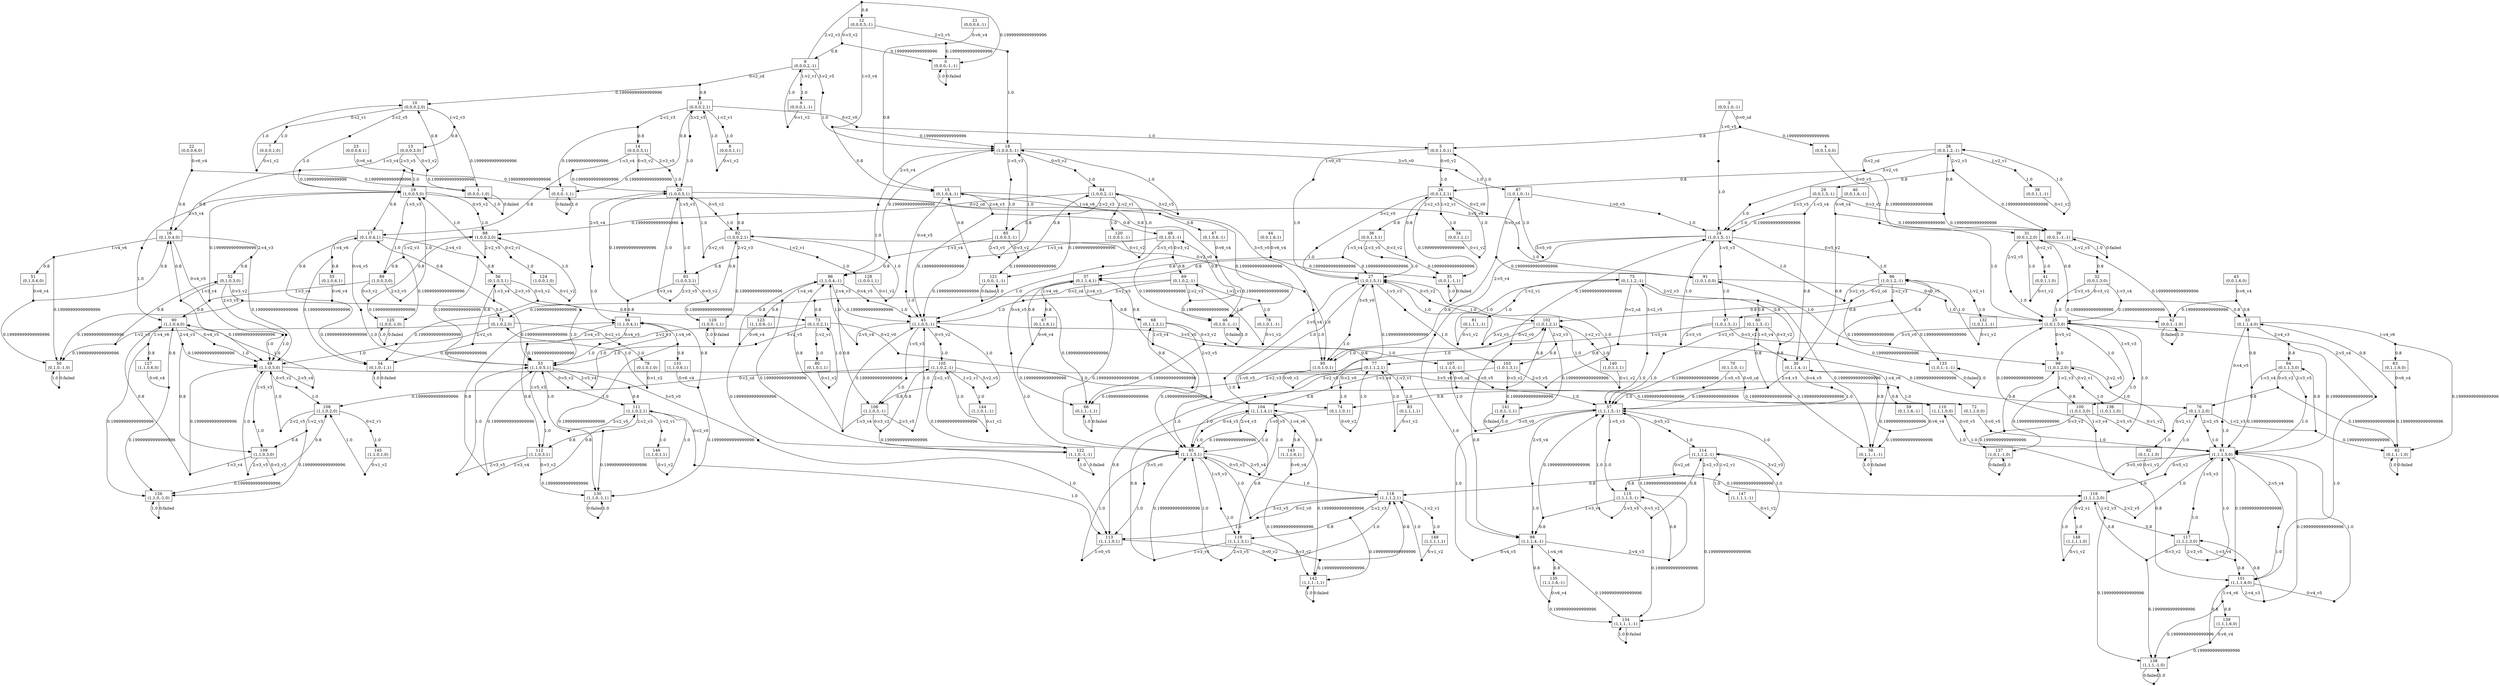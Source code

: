 digraph MDP {
node [label="",shape="box"];
0 [label="0\n(0,0,0,-1,-1)"];
0 -> n0_0 [label="0:failed",arrowhead="none"];
n0_0 [ shape=point,width=0.1,height=0.1,label="" ];
n0_0 -> 0 [label="1.0"];
1 [label="1\n(0,0,0,-1,0)"];
1 -> n1_0 [label="0:failed",arrowhead="none"];
n1_0 [ shape=point,width=0.1,height=0.1,label="" ];
n1_0 -> 1 [label="1.0"];
2 [label="2\n(0,0,0,-1,1)"];
2 -> n2_0 [label="0:failed",arrowhead="none"];
n2_0 [ shape=point,width=0.1,height=0.1,label="" ];
n2_0 -> 2 [label="1.0"];
3 [label="3\n(0,0,1,0,-1)"];
3 -> n3_0 [label="0:v0_cd",arrowhead="none"];
n3_0 [ shape=point,width=0.1,height=0.1,label="" ];
n3_0 -> 4 [label="0.19999999999999996"];
n3_0 -> 5 [label="0.8"];
3 -> n3_1 [label="1:v0_v5",arrowhead="none"];
n3_1 [ shape=point,width=0.1,height=0.1,label="" ];
n3_1 -> 24 [label="1.0"];
4 [label="4\n(0,0,1,0,0)"];
4 -> n4_0 [label="0:v0_v5",arrowhead="none"];
n4_0 [ shape=point,width=0.1,height=0.1,label="" ];
n4_0 -> 25 [label="1.0"];
5 [label="5\n(0,0,1,0,1)"];
5 -> n5_0 [label="0:v0_v2",arrowhead="none"];
n5_0 [ shape=point,width=0.1,height=0.1,label="" ];
n5_0 -> 26 [label="1.0"];
5 -> n5_1 [label="1:v0_v5",arrowhead="none"];
n5_1 [ shape=point,width=0.1,height=0.1,label="" ];
n5_1 -> 27 [label="1.0"];
6 [label="6\n(0,0,0,1,-1)"];
6 -> n6_0 [label="0:v1_v2",arrowhead="none"];
n6_0 [ shape=point,width=0.1,height=0.1,label="" ];
n6_0 -> 9 [label="1.0"];
7 [label="7\n(0,0,0,1,0)"];
7 -> n7_0 [label="0:v1_v2",arrowhead="none"];
n7_0 [ shape=point,width=0.1,height=0.1,label="" ];
n7_0 -> 10 [label="1.0"];
8 [label="8\n(0,0,0,1,1)"];
8 -> n8_0 [label="0:v1_v2",arrowhead="none"];
n8_0 [ shape=point,width=0.1,height=0.1,label="" ];
n8_0 -> 11 [label="1.0"];
9 [label="9\n(0,0,0,2,-1)"];
9 -> n9_0 [label="0:v2_cd",arrowhead="none"];
n9_0 [ shape=point,width=0.1,height=0.1,label="" ];
n9_0 -> 10 [label="0.19999999999999996"];
n9_0 -> 11 [label="0.8"];
9 -> n9_1 [label="1:v2_v1",arrowhead="none"];
n9_1 [ shape=point,width=0.1,height=0.1,label="" ];
n9_1 -> 6 [label="1.0"];
9 -> n9_2 [label="2:v2_v3",arrowhead="none"];
n9_2 [ shape=point,width=0.1,height=0.1,label="" ];
n9_2 -> 0 [label="0.19999999999999996"];
n9_2 -> 12 [label="0.8"];
9 -> n9_3 [label="3:v2_v5",arrowhead="none"];
n9_3 [ shape=point,width=0.1,height=0.1,label="" ];
n9_3 -> 18 [label="1.0"];
10 [label="10\n(0,0,0,2,0)"];
10 -> n10_0 [label="0:v2_v1",arrowhead="none"];
n10_0 [ shape=point,width=0.1,height=0.1,label="" ];
n10_0 -> 7 [label="1.0"];
10 -> n10_1 [label="1:v2_v3",arrowhead="none"];
n10_1 [ shape=point,width=0.1,height=0.1,label="" ];
n10_1 -> 1 [label="0.19999999999999996"];
n10_1 -> 13 [label="0.8"];
10 -> n10_2 [label="2:v2_v5",arrowhead="none"];
n10_2 [ shape=point,width=0.1,height=0.1,label="" ];
n10_2 -> 19 [label="1.0"];
11 [label="11\n(0,0,0,2,1)"];
11 -> n11_0 [label="0:v2_v0",arrowhead="none"];
n11_0 [ shape=point,width=0.1,height=0.1,label="" ];
n11_0 -> 5 [label="1.0"];
11 -> n11_1 [label="1:v2_v1",arrowhead="none"];
n11_1 [ shape=point,width=0.1,height=0.1,label="" ];
n11_1 -> 8 [label="1.0"];
11 -> n11_2 [label="2:v2_v3",arrowhead="none"];
n11_2 [ shape=point,width=0.1,height=0.1,label="" ];
n11_2 -> 2 [label="0.19999999999999996"];
n11_2 -> 14 [label="0.8"];
11 -> n11_3 [label="3:v2_v5",arrowhead="none"];
n11_3 [ shape=point,width=0.1,height=0.1,label="" ];
n11_3 -> 20 [label="1.0"];
12 [label="12\n(0,0,0,3,-1)"];
12 -> n12_0 [label="0:v3_v2",arrowhead="none"];
n12_0 [ shape=point,width=0.1,height=0.1,label="" ];
n12_0 -> 0 [label="0.19999999999999996"];
n12_0 -> 9 [label="0.8"];
12 -> n12_1 [label="1:v3_v4",arrowhead="none"];
n12_1 [ shape=point,width=0.1,height=0.1,label="" ];
n12_1 -> 18 [label="0.19999999999999996"];
n12_1 -> 15 [label="0.8"];
12 -> n12_2 [label="2:v3_v5",arrowhead="none"];
n12_2 [ shape=point,width=0.1,height=0.1,label="" ];
n12_2 -> 18 [label="1.0"];
13 [label="13\n(0,0,0,3,0)"];
13 -> n13_0 [label="0:v3_v2",arrowhead="none"];
n13_0 [ shape=point,width=0.1,height=0.1,label="" ];
n13_0 -> 1 [label="0.19999999999999996"];
n13_0 -> 10 [label="0.8"];
13 -> n13_1 [label="1:v3_v4",arrowhead="none"];
n13_1 [ shape=point,width=0.1,height=0.1,label="" ];
n13_1 -> 16 [label="0.8"];
n13_1 -> 19 [label="0.19999999999999996"];
13 -> n13_2 [label="2:v3_v5",arrowhead="none"];
n13_2 [ shape=point,width=0.1,height=0.1,label="" ];
n13_2 -> 19 [label="1.0"];
14 [label="14\n(0,0,0,3,1)"];
14 -> n14_0 [label="0:v3_v2",arrowhead="none"];
n14_0 [ shape=point,width=0.1,height=0.1,label="" ];
n14_0 -> 2 [label="0.19999999999999996"];
n14_0 -> 11 [label="0.8"];
14 -> n14_1 [label="1:v3_v4",arrowhead="none"];
n14_1 [ shape=point,width=0.1,height=0.1,label="" ];
n14_1 -> 17 [label="0.8"];
n14_1 -> 20 [label="0.19999999999999996"];
14 -> n14_2 [label="2:v3_v5",arrowhead="none"];
n14_2 [ shape=point,width=0.1,height=0.1,label="" ];
n14_2 -> 20 [label="1.0"];
15 [label="15\n(0,1,0,4,-1)"];
15 -> n15_0 [label="0:v4_v5",arrowhead="none"];
n15_0 [ shape=point,width=0.1,height=0.1,label="" ];
n15_0 -> 45 [label="1.0"];
15 -> n15_1 [label="1:v4_v6",arrowhead="none"];
n15_1 [ shape=point,width=0.1,height=0.1,label="" ];
n15_1 -> 46 [label="0.19999999999999996"];
n15_1 -> 47 [label="0.8"];
15 -> n15_2 [label="2:v4_v3",arrowhead="none"];
n15_2 [ shape=point,width=0.1,height=0.1,label="" ];
n15_2 -> 48 [label="0.8"];
n15_2 -> 45 [label="0.19999999999999996"];
16 [label="16\n(0,1,0,4,0)"];
16 -> n16_0 [label="0:v4_v5",arrowhead="none"];
n16_0 [ shape=point,width=0.1,height=0.1,label="" ];
n16_0 -> 49 [label="1.0"];
16 -> n16_1 [label="1:v4_v6",arrowhead="none"];
n16_1 [ shape=point,width=0.1,height=0.1,label="" ];
n16_1 -> 50 [label="0.19999999999999996"];
n16_1 -> 51 [label="0.8"];
16 -> n16_2 [label="2:v4_v3",arrowhead="none"];
n16_2 [ shape=point,width=0.1,height=0.1,label="" ];
n16_2 -> 49 [label="0.19999999999999996"];
n16_2 -> 52 [label="0.8"];
17 [label="17\n(0,1,0,4,1)"];
17 -> n17_0 [label="0:v4_v5",arrowhead="none"];
n17_0 [ shape=point,width=0.1,height=0.1,label="" ];
n17_0 -> 53 [label="1.0"];
17 -> n17_1 [label="1:v4_v6",arrowhead="none"];
n17_1 [ shape=point,width=0.1,height=0.1,label="" ];
n17_1 -> 54 [label="0.19999999999999996"];
n17_1 -> 55 [label="0.8"];
17 -> n17_2 [label="2:v4_v3",arrowhead="none"];
n17_2 [ shape=point,width=0.1,height=0.1,label="" ];
n17_2 -> 53 [label="0.19999999999999996"];
n17_2 -> 56 [label="0.8"];
18 [label="18\n(1,0,0,5,-1)"];
18 -> n18_0 [label="0:v5_v2",arrowhead="none"];
n18_0 [ shape=point,width=0.1,height=0.1,label="" ];
n18_0 -> 84 [label="1.0"];
18 -> n18_1 [label="1:v5_v3",arrowhead="none"];
n18_1 [ shape=point,width=0.1,height=0.1,label="" ];
n18_1 -> 85 [label="1.0"];
18 -> n18_2 [label="2:v5_v4",arrowhead="none"];
n18_2 [ shape=point,width=0.1,height=0.1,label="" ];
n18_2 -> 86 [label="1.0"];
18 -> n18_3 [label="3:v5_v0",arrowhead="none"];
n18_3 [ shape=point,width=0.1,height=0.1,label="" ];
n18_3 -> 87 [label="1.0"];
19 [label="19\n(1,0,0,5,0)"];
19 -> n19_0 [label="0:v5_v2",arrowhead="none"];
n19_0 [ shape=point,width=0.1,height=0.1,label="" ];
n19_0 -> 88 [label="1.0"];
19 -> n19_1 [label="1:v5_v3",arrowhead="none"];
n19_1 [ shape=point,width=0.1,height=0.1,label="" ];
n19_1 -> 89 [label="1.0"];
19 -> n19_2 [label="2:v5_v4",arrowhead="none"];
n19_2 [ shape=point,width=0.1,height=0.1,label="" ];
n19_2 -> 90 [label="1.0"];
19 -> n19_3 [label="3:v5_v0",arrowhead="none"];
n19_3 [ shape=point,width=0.1,height=0.1,label="" ];
n19_3 -> 91 [label="1.0"];
20 [label="20\n(1,0,0,5,1)"];
20 -> n20_0 [label="0:v5_v2",arrowhead="none"];
n20_0 [ shape=point,width=0.1,height=0.1,label="" ];
n20_0 -> 92 [label="1.0"];
20 -> n20_1 [label="1:v5_v3",arrowhead="none"];
n20_1 [ shape=point,width=0.1,height=0.1,label="" ];
n20_1 -> 93 [label="1.0"];
20 -> n20_2 [label="2:v5_v4",arrowhead="none"];
n20_2 [ shape=point,width=0.1,height=0.1,label="" ];
n20_2 -> 94 [label="1.0"];
20 -> n20_3 [label="3:v5_v0",arrowhead="none"];
n20_3 [ shape=point,width=0.1,height=0.1,label="" ];
n20_3 -> 95 [label="1.0"];
21 [label="21\n(0,0,0,6,-1)"];
21 -> n21_0 [label="0:v6_v4",arrowhead="none"];
n21_0 [ shape=point,width=0.1,height=0.1,label="" ];
n21_0 -> 0 [label="0.19999999999999996"];
n21_0 -> 15 [label="0.8"];
22 [label="22\n(0,0,0,6,0)"];
22 -> n22_0 [label="0:v6_v4",arrowhead="none"];
n22_0 [ shape=point,width=0.1,height=0.1,label="" ];
n22_0 -> 16 [label="0.8"];
n22_0 -> 1 [label="0.19999999999999996"];
23 [label="23\n(0,0,0,6,1)"];
23 -> n23_0 [label="0:v6_v4",arrowhead="none"];
n23_0 [ shape=point,width=0.1,height=0.1,label="" ];
n23_0 -> 17 [label="0.8"];
n23_0 -> 2 [label="0.19999999999999996"];
24 [label="24\n(1,0,1,5,-1)"];
24 -> n24_0 [label="0:v5_v2",arrowhead="none"];
n24_0 [ shape=point,width=0.1,height=0.1,label="" ];
n24_0 -> 96 [label="1.0"];
24 -> n24_1 [label="1:v5_v3",arrowhead="none"];
n24_1 [ shape=point,width=0.1,height=0.1,label="" ];
n24_1 -> 97 [label="1.0"];
24 -> n24_2 [label="2:v5_v4",arrowhead="none"];
n24_2 [ shape=point,width=0.1,height=0.1,label="" ];
n24_2 -> 98 [label="1.0"];
24 -> n24_3 [label="3:v5_v0",arrowhead="none"];
n24_3 [ shape=point,width=0.1,height=0.1,label="" ];
n24_3 -> 87 [label="1.0"];
25 [label="25\n(1,0,1,5,0)"];
25 -> n25_0 [label="0:v5_v2",arrowhead="none"];
n25_0 [ shape=point,width=0.1,height=0.1,label="" ];
n25_0 -> 99 [label="1.0"];
25 -> n25_1 [label="1:v5_v3",arrowhead="none"];
n25_1 [ shape=point,width=0.1,height=0.1,label="" ];
n25_1 -> 100 [label="1.0"];
25 -> n25_2 [label="2:v5_v4",arrowhead="none"];
n25_2 [ shape=point,width=0.1,height=0.1,label="" ];
n25_2 -> 101 [label="1.0"];
25 -> n25_3 [label="3:v5_v0",arrowhead="none"];
n25_3 [ shape=point,width=0.1,height=0.1,label="" ];
n25_3 -> 91 [label="1.0"];
26 [label="26\n(0,0,1,2,1)"];
26 -> n26_0 [label="0:v2_v0",arrowhead="none"];
n26_0 [ shape=point,width=0.1,height=0.1,label="" ];
n26_0 -> 5 [label="1.0"];
26 -> n26_1 [label="1:v2_v1",arrowhead="none"];
n26_1 [ shape=point,width=0.1,height=0.1,label="" ];
n26_1 -> 34 [label="1.0"];
26 -> n26_2 [label="2:v2_v3",arrowhead="none"];
n26_2 [ shape=point,width=0.1,height=0.1,label="" ];
n26_2 -> 35 [label="0.19999999999999996"];
n26_2 -> 36 [label="0.8"];
26 -> n26_3 [label="3:v2_v5",arrowhead="none"];
n26_3 [ shape=point,width=0.1,height=0.1,label="" ];
n26_3 -> 27 [label="1.0"];
27 [label="27\n(1,0,1,5,1)"];
27 -> n27_0 [label="0:v5_v2",arrowhead="none"];
n27_0 [ shape=point,width=0.1,height=0.1,label="" ];
n27_0 -> 102 [label="1.0"];
27 -> n27_1 [label="1:v5_v3",arrowhead="none"];
n27_1 [ shape=point,width=0.1,height=0.1,label="" ];
n27_1 -> 103 [label="1.0"];
27 -> n27_2 [label="2:v5_v4",arrowhead="none"];
n27_2 [ shape=point,width=0.1,height=0.1,label="" ];
n27_2 -> 104 [label="1.0"];
27 -> n27_3 [label="3:v5_v0",arrowhead="none"];
n27_3 [ shape=point,width=0.1,height=0.1,label="" ];
n27_3 -> 95 [label="1.0"];
28 [label="28\n(0,0,1,2,-1)"];
28 -> n28_0 [label="0:v2_cd",arrowhead="none"];
n28_0 [ shape=point,width=0.1,height=0.1,label="" ];
n28_0 -> 26 [label="0.8"];
n28_0 -> 31 [label="0.19999999999999996"];
28 -> n28_1 [label="1:v2_v1",arrowhead="none"];
n28_1 [ shape=point,width=0.1,height=0.1,label="" ];
n28_1 -> 38 [label="1.0"];
28 -> n28_2 [label="2:v2_v3",arrowhead="none"];
n28_2 [ shape=point,width=0.1,height=0.1,label="" ];
n28_2 -> 39 [label="0.19999999999999996"];
n28_2 -> 29 [label="0.8"];
28 -> n28_3 [label="3:v2_v5",arrowhead="none"];
n28_3 [ shape=point,width=0.1,height=0.1,label="" ];
n28_3 -> 24 [label="1.0"];
29 [label="29\n(0,0,1,3,-1)"];
29 -> n29_0 [label="0:v3_v2",arrowhead="none"];
n29_0 [ shape=point,width=0.1,height=0.1,label="" ];
n29_0 -> 39 [label="0.19999999999999996"];
n29_0 -> 28 [label="0.8"];
29 -> n29_1 [label="1:v3_v4",arrowhead="none"];
n29_1 [ shape=point,width=0.1,height=0.1,label="" ];
n29_1 -> 24 [label="0.19999999999999996"];
n29_1 -> 30 [label="0.8"];
29 -> n29_2 [label="2:v3_v5",arrowhead="none"];
n29_2 [ shape=point,width=0.1,height=0.1,label="" ];
n29_2 -> 24 [label="1.0"];
30 [label="30\n(0,1,1,4,-1)"];
30 -> n30_0 [label="0:v4_v5",arrowhead="none"];
n30_0 [ shape=point,width=0.1,height=0.1,label="" ];
n30_0 -> 57 [label="1.0"];
30 -> n30_1 [label="1:v4_v6",arrowhead="none"];
n30_1 [ shape=point,width=0.1,height=0.1,label="" ];
n30_1 -> 58 [label="0.19999999999999996"];
n30_1 -> 59 [label="0.8"];
30 -> n30_2 [label="2:v4_v3",arrowhead="none"];
n30_2 [ shape=point,width=0.1,height=0.1,label="" ];
n30_2 -> 57 [label="0.19999999999999996"];
n30_2 -> 60 [label="0.8"];
31 [label="31\n(0,0,1,2,0)"];
31 -> n31_0 [label="0:v2_v1",arrowhead="none"];
n31_0 [ shape=point,width=0.1,height=0.1,label="" ];
n31_0 -> 41 [label="1.0"];
31 -> n31_1 [label="1:v2_v3",arrowhead="none"];
n31_1 [ shape=point,width=0.1,height=0.1,label="" ];
n31_1 -> 32 [label="0.8"];
n31_1 -> 42 [label="0.19999999999999996"];
31 -> n31_2 [label="2:v2_v5",arrowhead="none"];
n31_2 [ shape=point,width=0.1,height=0.1,label="" ];
n31_2 -> 25 [label="1.0"];
32 [label="32\n(0,0,1,3,0)"];
32 -> n32_0 [label="0:v3_v2",arrowhead="none"];
n32_0 [ shape=point,width=0.1,height=0.1,label="" ];
n32_0 -> 42 [label="0.19999999999999996"];
n32_0 -> 31 [label="0.8"];
32 -> n32_1 [label="1:v3_v4",arrowhead="none"];
n32_1 [ shape=point,width=0.1,height=0.1,label="" ];
n32_1 -> 33 [label="0.8"];
n32_1 -> 25 [label="0.19999999999999996"];
32 -> n32_2 [label="2:v3_v5",arrowhead="none"];
n32_2 [ shape=point,width=0.1,height=0.1,label="" ];
n32_2 -> 25 [label="1.0"];
33 [label="33\n(0,1,1,4,0)"];
33 -> n33_0 [label="0:v4_v5",arrowhead="none"];
n33_0 [ shape=point,width=0.1,height=0.1,label="" ];
n33_0 -> 61 [label="1.0"];
33 -> n33_1 [label="1:v4_v6",arrowhead="none"];
n33_1 [ shape=point,width=0.1,height=0.1,label="" ];
n33_1 -> 62 [label="0.19999999999999996"];
n33_1 -> 63 [label="0.8"];
33 -> n33_2 [label="2:v4_v3",arrowhead="none"];
n33_2 [ shape=point,width=0.1,height=0.1,label="" ];
n33_2 -> 64 [label="0.8"];
n33_2 -> 61 [label="0.19999999999999996"];
34 [label="34\n(0,0,1,1,1)"];
34 -> n34_0 [label="0:v1_v2",arrowhead="none"];
n34_0 [ shape=point,width=0.1,height=0.1,label="" ];
n34_0 -> 26 [label="1.0"];
35 [label="35\n(0,0,1,-1,1)"];
35 -> n35_0 [label="0:failed",arrowhead="none"];
n35_0 [ shape=point,width=0.1,height=0.1,label="" ];
n35_0 -> 35 [label="1.0"];
36 [label="36\n(0,0,1,3,1)"];
36 -> n36_0 [label="0:v3_v2",arrowhead="none"];
n36_0 [ shape=point,width=0.1,height=0.1,label="" ];
n36_0 -> 35 [label="0.19999999999999996"];
n36_0 -> 26 [label="0.8"];
36 -> n36_1 [label="1:v3_v4",arrowhead="none"];
n36_1 [ shape=point,width=0.1,height=0.1,label="" ];
n36_1 -> 37 [label="0.8"];
n36_1 -> 27 [label="0.19999999999999996"];
36 -> n36_2 [label="2:v3_v5",arrowhead="none"];
n36_2 [ shape=point,width=0.1,height=0.1,label="" ];
n36_2 -> 27 [label="1.0"];
37 [label="37\n(0,1,1,4,1)"];
37 -> n37_0 [label="0:v4_v5",arrowhead="none"];
n37_0 [ shape=point,width=0.1,height=0.1,label="" ];
n37_0 -> 65 [label="1.0"];
37 -> n37_1 [label="1:v4_v6",arrowhead="none"];
n37_1 [ shape=point,width=0.1,height=0.1,label="" ];
n37_1 -> 66 [label="0.19999999999999996"];
n37_1 -> 67 [label="0.8"];
37 -> n37_2 [label="2:v4_v3",arrowhead="none"];
n37_2 [ shape=point,width=0.1,height=0.1,label="" ];
n37_2 -> 65 [label="0.19999999999999996"];
n37_2 -> 68 [label="0.8"];
38 [label="38\n(0,0,1,1,-1)"];
38 -> n38_0 [label="0:v1_v2",arrowhead="none"];
n38_0 [ shape=point,width=0.1,height=0.1,label="" ];
n38_0 -> 28 [label="1.0"];
39 [label="39\n(0,0,1,-1,-1)"];
39 -> n39_0 [label="0:failed",arrowhead="none"];
n39_0 [ shape=point,width=0.1,height=0.1,label="" ];
n39_0 -> 39 [label="1.0"];
40 [label="40\n(0,0,1,6,-1)"];
40 -> n40_0 [label="0:v6_v4",arrowhead="none"];
n40_0 [ shape=point,width=0.1,height=0.1,label="" ];
n40_0 -> 39 [label="0.19999999999999996"];
n40_0 -> 30 [label="0.8"];
41 [label="41\n(0,0,1,1,0)"];
41 -> n41_0 [label="0:v1_v2",arrowhead="none"];
n41_0 [ shape=point,width=0.1,height=0.1,label="" ];
n41_0 -> 31 [label="1.0"];
42 [label="42\n(0,0,1,-1,0)"];
42 -> n42_0 [label="0:failed",arrowhead="none"];
n42_0 [ shape=point,width=0.1,height=0.1,label="" ];
n42_0 -> 42 [label="1.0"];
43 [label="43\n(0,0,1,6,0)"];
43 -> n43_0 [label="0:v6_v4",arrowhead="none"];
n43_0 [ shape=point,width=0.1,height=0.1,label="" ];
n43_0 -> 33 [label="0.8"];
n43_0 -> 42 [label="0.19999999999999996"];
44 [label="44\n(0,0,1,6,1)"];
44 -> n44_0 [label="0:v6_v4",arrowhead="none"];
n44_0 [ shape=point,width=0.1,height=0.1,label="" ];
n44_0 -> 35 [label="0.19999999999999996"];
n44_0 -> 37 [label="0.8"];
45 [label="45\n(1,1,0,5,-1)"];
45 -> n45_0 [label="0:v5_v2",arrowhead="none"];
n45_0 [ shape=point,width=0.1,height=0.1,label="" ];
n45_0 -> 105 [label="1.0"];
45 -> n45_1 [label="1:v5_v3",arrowhead="none"];
n45_1 [ shape=point,width=0.1,height=0.1,label="" ];
n45_1 -> 106 [label="1.0"];
45 -> n45_2 [label="2:v5_v4",arrowhead="none"];
n45_2 [ shape=point,width=0.1,height=0.1,label="" ];
n45_2 -> 86 [label="1.0"];
45 -> n45_3 [label="3:v5_v0",arrowhead="none"];
n45_3 [ shape=point,width=0.1,height=0.1,label="" ];
n45_3 -> 107 [label="1.0"];
46 [label="46\n(0,1,0,-1,-1)"];
46 -> n46_0 [label="0:failed",arrowhead="none"];
n46_0 [ shape=point,width=0.1,height=0.1,label="" ];
n46_0 -> 46 [label="1.0"];
47 [label="47\n(0,1,0,6,-1)"];
47 -> n47_0 [label="0:v6_v4",arrowhead="none"];
n47_0 [ shape=point,width=0.1,height=0.1,label="" ];
n47_0 -> 46 [label="0.19999999999999996"];
n47_0 -> 15 [label="0.8"];
48 [label="48\n(0,1,0,3,-1)"];
48 -> n48_0 [label="0:v3_v2",arrowhead="none"];
n48_0 [ shape=point,width=0.1,height=0.1,label="" ];
n48_0 -> 69 [label="0.8"];
n48_0 -> 46 [label="0.19999999999999996"];
48 -> n48_1 [label="1:v3_v4",arrowhead="none"];
n48_1 [ shape=point,width=0.1,height=0.1,label="" ];
n48_1 -> 45 [label="0.19999999999999996"];
n48_1 -> 15 [label="0.8"];
48 -> n48_2 [label="2:v3_v5",arrowhead="none"];
n48_2 [ shape=point,width=0.1,height=0.1,label="" ];
n48_2 -> 45 [label="1.0"];
49 [label="49\n(1,1,0,5,0)"];
49 -> n49_0 [label="0:v5_v2",arrowhead="none"];
n49_0 [ shape=point,width=0.1,height=0.1,label="" ];
n49_0 -> 108 [label="1.0"];
49 -> n49_1 [label="1:v5_v3",arrowhead="none"];
n49_1 [ shape=point,width=0.1,height=0.1,label="" ];
n49_1 -> 109 [label="1.0"];
49 -> n49_2 [label="2:v5_v4",arrowhead="none"];
n49_2 [ shape=point,width=0.1,height=0.1,label="" ];
n49_2 -> 90 [label="1.0"];
49 -> n49_3 [label="3:v5_v0",arrowhead="none"];
n49_3 [ shape=point,width=0.1,height=0.1,label="" ];
n49_3 -> 110 [label="1.0"];
50 [label="50\n(0,1,0,-1,0)"];
50 -> n50_0 [label="0:failed",arrowhead="none"];
n50_0 [ shape=point,width=0.1,height=0.1,label="" ];
n50_0 -> 50 [label="1.0"];
51 [label="51\n(0,1,0,6,0)"];
51 -> n51_0 [label="0:v6_v4",arrowhead="none"];
n51_0 [ shape=point,width=0.1,height=0.1,label="" ];
n51_0 -> 16 [label="0.8"];
n51_0 -> 50 [label="0.19999999999999996"];
52 [label="52\n(0,1,0,3,0)"];
52 -> n52_0 [label="0:v3_v2",arrowhead="none"];
n52_0 [ shape=point,width=0.1,height=0.1,label="" ];
n52_0 -> 50 [label="0.19999999999999996"];
n52_0 -> 71 [label="0.8"];
52 -> n52_1 [label="1:v3_v4",arrowhead="none"];
n52_1 [ shape=point,width=0.1,height=0.1,label="" ];
n52_1 -> 16 [label="0.8"];
n52_1 -> 49 [label="0.19999999999999996"];
52 -> n52_2 [label="2:v3_v5",arrowhead="none"];
n52_2 [ shape=point,width=0.1,height=0.1,label="" ];
n52_2 -> 49 [label="1.0"];
53 [label="53\n(1,1,0,5,1)"];
53 -> n53_0 [label="0:v5_v2",arrowhead="none"];
n53_0 [ shape=point,width=0.1,height=0.1,label="" ];
n53_0 -> 111 [label="1.0"];
53 -> n53_1 [label="1:v5_v3",arrowhead="none"];
n53_1 [ shape=point,width=0.1,height=0.1,label="" ];
n53_1 -> 112 [label="1.0"];
53 -> n53_2 [label="2:v5_v4",arrowhead="none"];
n53_2 [ shape=point,width=0.1,height=0.1,label="" ];
n53_2 -> 94 [label="1.0"];
53 -> n53_3 [label="3:v5_v0",arrowhead="none"];
n53_3 [ shape=point,width=0.1,height=0.1,label="" ];
n53_3 -> 113 [label="1.0"];
54 [label="54\n(0,1,0,-1,1)"];
54 -> n54_0 [label="0:failed",arrowhead="none"];
n54_0 [ shape=point,width=0.1,height=0.1,label="" ];
n54_0 -> 54 [label="1.0"];
55 [label="55\n(0,1,0,6,1)"];
55 -> n55_0 [label="0:v6_v4",arrowhead="none"];
n55_0 [ shape=point,width=0.1,height=0.1,label="" ];
n55_0 -> 17 [label="0.8"];
n55_0 -> 54 [label="0.19999999999999996"];
56 [label="56\n(0,1,0,3,1)"];
56 -> n56_0 [label="0:v3_v2",arrowhead="none"];
n56_0 [ shape=point,width=0.1,height=0.1,label="" ];
n56_0 -> 54 [label="0.19999999999999996"];
n56_0 -> 73 [label="0.8"];
56 -> n56_1 [label="1:v3_v4",arrowhead="none"];
n56_1 [ shape=point,width=0.1,height=0.1,label="" ];
n56_1 -> 17 [label="0.8"];
n56_1 -> 53 [label="0.19999999999999996"];
56 -> n56_2 [label="2:v3_v5",arrowhead="none"];
n56_2 [ shape=point,width=0.1,height=0.1,label="" ];
n56_2 -> 53 [label="1.0"];
57 [label="57\n(1,1,1,5,-1)"];
57 -> n57_0 [label="0:v5_v2",arrowhead="none"];
n57_0 [ shape=point,width=0.1,height=0.1,label="" ];
n57_0 -> 114 [label="1.0"];
57 -> n57_1 [label="1:v5_v3",arrowhead="none"];
n57_1 [ shape=point,width=0.1,height=0.1,label="" ];
n57_1 -> 115 [label="1.0"];
57 -> n57_2 [label="2:v5_v4",arrowhead="none"];
n57_2 [ shape=point,width=0.1,height=0.1,label="" ];
n57_2 -> 98 [label="1.0"];
57 -> n57_3 [label="3:v5_v0",arrowhead="none"];
n57_3 [ shape=point,width=0.1,height=0.1,label="" ];
n57_3 -> 107 [label="1.0"];
58 [label="58\n(0,1,1,-1,-1)"];
58 -> n58_0 [label="0:failed",arrowhead="none"];
n58_0 [ shape=point,width=0.1,height=0.1,label="" ];
n58_0 -> 58 [label="1.0"];
59 [label="59\n(0,1,1,6,-1)"];
59 -> n59_0 [label="0:v6_v4",arrowhead="none"];
n59_0 [ shape=point,width=0.1,height=0.1,label="" ];
n59_0 -> 58 [label="0.19999999999999996"];
n59_0 -> 30 [label="0.8"];
60 [label="60\n(0,1,1,3,-1)"];
60 -> n60_0 [label="0:v3_v2",arrowhead="none"];
n60_0 [ shape=point,width=0.1,height=0.1,label="" ];
n60_0 -> 58 [label="0.19999999999999996"];
n60_0 -> 75 [label="0.8"];
60 -> n60_1 [label="1:v3_v4",arrowhead="none"];
n60_1 [ shape=point,width=0.1,height=0.1,label="" ];
n60_1 -> 57 [label="0.19999999999999996"];
n60_1 -> 30 [label="0.8"];
60 -> n60_2 [label="2:v3_v5",arrowhead="none"];
n60_2 [ shape=point,width=0.1,height=0.1,label="" ];
n60_2 -> 57 [label="1.0"];
61 [label="61\n(1,1,1,5,0)"];
61 -> n61_0 [label="0:v5_v2",arrowhead="none"];
n61_0 [ shape=point,width=0.1,height=0.1,label="" ];
n61_0 -> 116 [label="1.0"];
61 -> n61_1 [label="1:v5_v3",arrowhead="none"];
n61_1 [ shape=point,width=0.1,height=0.1,label="" ];
n61_1 -> 117 [label="1.0"];
61 -> n61_2 [label="2:v5_v4",arrowhead="none"];
n61_2 [ shape=point,width=0.1,height=0.1,label="" ];
n61_2 -> 101 [label="1.0"];
61 -> n61_3 [label="3:v5_v0",arrowhead="none"];
n61_3 [ shape=point,width=0.1,height=0.1,label="" ];
n61_3 -> 110 [label="1.0"];
62 [label="62\n(0,1,1,-1,0)"];
62 -> n62_0 [label="0:failed",arrowhead="none"];
n62_0 [ shape=point,width=0.1,height=0.1,label="" ];
n62_0 -> 62 [label="1.0"];
63 [label="63\n(0,1,1,6,0)"];
63 -> n63_0 [label="0:v6_v4",arrowhead="none"];
n63_0 [ shape=point,width=0.1,height=0.1,label="" ];
n63_0 -> 33 [label="0.8"];
n63_0 -> 62 [label="0.19999999999999996"];
64 [label="64\n(0,1,1,3,0)"];
64 -> n64_0 [label="0:v3_v2",arrowhead="none"];
n64_0 [ shape=point,width=0.1,height=0.1,label="" ];
n64_0 -> 76 [label="0.8"];
n64_0 -> 62 [label="0.19999999999999996"];
64 -> n64_1 [label="1:v3_v4",arrowhead="none"];
n64_1 [ shape=point,width=0.1,height=0.1,label="" ];
n64_1 -> 33 [label="0.8"];
n64_1 -> 61 [label="0.19999999999999996"];
64 -> n64_2 [label="2:v3_v5",arrowhead="none"];
n64_2 [ shape=point,width=0.1,height=0.1,label="" ];
n64_2 -> 61 [label="1.0"];
65 [label="65\n(1,1,1,5,1)"];
65 -> n65_0 [label="0:v5_v2",arrowhead="none"];
n65_0 [ shape=point,width=0.1,height=0.1,label="" ];
n65_0 -> 118 [label="1.0"];
65 -> n65_1 [label="1:v5_v3",arrowhead="none"];
n65_1 [ shape=point,width=0.1,height=0.1,label="" ];
n65_1 -> 119 [label="1.0"];
65 -> n65_2 [label="2:v5_v4",arrowhead="none"];
n65_2 [ shape=point,width=0.1,height=0.1,label="" ];
n65_2 -> 104 [label="1.0"];
65 -> n65_3 [label="3:v5_v0",arrowhead="none"];
n65_3 [ shape=point,width=0.1,height=0.1,label="" ];
n65_3 -> 113 [label="1.0"];
66 [label="66\n(0,1,1,-1,1)"];
66 -> n66_0 [label="0:failed",arrowhead="none"];
n66_0 [ shape=point,width=0.1,height=0.1,label="" ];
n66_0 -> 66 [label="1.0"];
67 [label="67\n(0,1,1,6,1)"];
67 -> n67_0 [label="0:v6_v4",arrowhead="none"];
n67_0 [ shape=point,width=0.1,height=0.1,label="" ];
n67_0 -> 66 [label="0.19999999999999996"];
n67_0 -> 37 [label="0.8"];
68 [label="68\n(0,1,1,3,1)"];
68 -> n68_0 [label="0:v3_v2",arrowhead="none"];
n68_0 [ shape=point,width=0.1,height=0.1,label="" ];
n68_0 -> 66 [label="0.19999999999999996"];
n68_0 -> 77 [label="0.8"];
68 -> n68_1 [label="1:v3_v4",arrowhead="none"];
n68_1 [ shape=point,width=0.1,height=0.1,label="" ];
n68_1 -> 65 [label="0.19999999999999996"];
n68_1 -> 37 [label="0.8"];
68 -> n68_2 [label="2:v3_v5",arrowhead="none"];
n68_2 [ shape=point,width=0.1,height=0.1,label="" ];
n68_2 -> 65 [label="1.0"];
69 [label="69\n(0,1,0,2,-1)"];
69 -> n69_0 [label="0:v2_cd",arrowhead="none"];
n69_0 [ shape=point,width=0.1,height=0.1,label="" ];
n69_0 -> 71 [label="0.19999999999999996"];
n69_0 -> 73 [label="0.8"];
69 -> n69_1 [label="1:v2_v1",arrowhead="none"];
n69_1 [ shape=point,width=0.1,height=0.1,label="" ];
n69_1 -> 78 [label="1.0"];
69 -> n69_2 [label="2:v2_v3",arrowhead="none"];
n69_2 [ shape=point,width=0.1,height=0.1,label="" ];
n69_2 -> 48 [label="0.8"];
n69_2 -> 46 [label="0.19999999999999996"];
69 -> n69_3 [label="3:v2_v5",arrowhead="none"];
n69_3 [ shape=point,width=0.1,height=0.1,label="" ];
n69_3 -> 45 [label="1.0"];
70 [label="70\n(0,1,1,0,-1)"];
70 -> n70_0 [label="0:v0_cd",arrowhead="none"];
n70_0 [ shape=point,width=0.1,height=0.1,label="" ];
n70_0 -> 72 [label="0.19999999999999996"];
n70_0 -> 74 [label="0.8"];
70 -> n70_1 [label="1:v0_v5",arrowhead="none"];
n70_1 [ shape=point,width=0.1,height=0.1,label="" ];
n70_1 -> 57 [label="1.0"];
71 [label="71\n(0,1,0,2,0)"];
71 -> n71_0 [label="0:v2_v1",arrowhead="none"];
n71_0 [ shape=point,width=0.1,height=0.1,label="" ];
n71_0 -> 79 [label="1.0"];
71 -> n71_1 [label="1:v2_v3",arrowhead="none"];
n71_1 [ shape=point,width=0.1,height=0.1,label="" ];
n71_1 -> 50 [label="0.19999999999999996"];
n71_1 -> 52 [label="0.8"];
71 -> n71_2 [label="2:v2_v5",arrowhead="none"];
n71_2 [ shape=point,width=0.1,height=0.1,label="" ];
n71_2 -> 49 [label="1.0"];
72 [label="72\n(0,1,1,0,0)"];
72 -> n72_0 [label="0:v0_v5",arrowhead="none"];
n72_0 [ shape=point,width=0.1,height=0.1,label="" ];
n72_0 -> 61 [label="1.0"];
73 [label="73\n(0,1,0,2,1)"];
73 -> n73_0 [label="0:v2_v0",arrowhead="none"];
n73_0 [ shape=point,width=0.1,height=0.1,label="" ];
n73_0 -> 74 [label="1.0"];
73 -> n73_1 [label="1:v2_v1",arrowhead="none"];
n73_1 [ shape=point,width=0.1,height=0.1,label="" ];
n73_1 -> 80 [label="1.0"];
73 -> n73_2 [label="2:v2_v3",arrowhead="none"];
n73_2 [ shape=point,width=0.1,height=0.1,label="" ];
n73_2 -> 54 [label="0.19999999999999996"];
n73_2 -> 56 [label="0.8"];
73 -> n73_3 [label="3:v2_v5",arrowhead="none"];
n73_3 [ shape=point,width=0.1,height=0.1,label="" ];
n73_3 -> 53 [label="1.0"];
74 [label="74\n(0,1,1,0,1)"];
74 -> n74_0 [label="0:v0_v2",arrowhead="none"];
n74_0 [ shape=point,width=0.1,height=0.1,label="" ];
n74_0 -> 77 [label="1.0"];
74 -> n74_1 [label="1:v0_v5",arrowhead="none"];
n74_1 [ shape=point,width=0.1,height=0.1,label="" ];
n74_1 -> 65 [label="1.0"];
75 [label="75\n(0,1,1,2,-1)"];
75 -> n75_0 [label="0:v2_cd",arrowhead="none"];
n75_0 [ shape=point,width=0.1,height=0.1,label="" ];
n75_0 -> 76 [label="0.19999999999999996"];
n75_0 -> 77 [label="0.8"];
75 -> n75_1 [label="1:v2_v1",arrowhead="none"];
n75_1 [ shape=point,width=0.1,height=0.1,label="" ];
n75_1 -> 81 [label="1.0"];
75 -> n75_2 [label="2:v2_v3",arrowhead="none"];
n75_2 [ shape=point,width=0.1,height=0.1,label="" ];
n75_2 -> 58 [label="0.19999999999999996"];
n75_2 -> 60 [label="0.8"];
75 -> n75_3 [label="3:v2_v5",arrowhead="none"];
n75_3 [ shape=point,width=0.1,height=0.1,label="" ];
n75_3 -> 57 [label="1.0"];
76 [label="76\n(0,1,1,2,0)"];
76 -> n76_0 [label="0:v2_v1",arrowhead="none"];
n76_0 [ shape=point,width=0.1,height=0.1,label="" ];
n76_0 -> 82 [label="1.0"];
76 -> n76_1 [label="1:v2_v3",arrowhead="none"];
n76_1 [ shape=point,width=0.1,height=0.1,label="" ];
n76_1 -> 64 [label="0.8"];
n76_1 -> 62 [label="0.19999999999999996"];
76 -> n76_2 [label="2:v2_v5",arrowhead="none"];
n76_2 [ shape=point,width=0.1,height=0.1,label="" ];
n76_2 -> 61 [label="1.0"];
77 [label="77\n(0,1,1,2,1)"];
77 -> n77_0 [label="0:v2_v0",arrowhead="none"];
n77_0 [ shape=point,width=0.1,height=0.1,label="" ];
n77_0 -> 74 [label="1.0"];
77 -> n77_1 [label="1:v2_v1",arrowhead="none"];
n77_1 [ shape=point,width=0.1,height=0.1,label="" ];
n77_1 -> 83 [label="1.0"];
77 -> n77_2 [label="2:v2_v3",arrowhead="none"];
n77_2 [ shape=point,width=0.1,height=0.1,label="" ];
n77_2 -> 66 [label="0.19999999999999996"];
n77_2 -> 68 [label="0.8"];
77 -> n77_3 [label="3:v2_v5",arrowhead="none"];
n77_3 [ shape=point,width=0.1,height=0.1,label="" ];
n77_3 -> 65 [label="1.0"];
78 [label="78\n(0,1,0,1,-1)"];
78 -> n78_0 [label="0:v1_v2",arrowhead="none"];
n78_0 [ shape=point,width=0.1,height=0.1,label="" ];
n78_0 -> 69 [label="1.0"];
79 [label="79\n(0,1,0,1,0)"];
79 -> n79_0 [label="0:v1_v2",arrowhead="none"];
n79_0 [ shape=point,width=0.1,height=0.1,label="" ];
n79_0 -> 71 [label="1.0"];
80 [label="80\n(0,1,0,1,1)"];
80 -> n80_0 [label="0:v1_v2",arrowhead="none"];
n80_0 [ shape=point,width=0.1,height=0.1,label="" ];
n80_0 -> 73 [label="1.0"];
81 [label="81\n(0,1,1,1,-1)"];
81 -> n81_0 [label="0:v1_v2",arrowhead="none"];
n81_0 [ shape=point,width=0.1,height=0.1,label="" ];
n81_0 -> 75 [label="1.0"];
82 [label="82\n(0,1,1,1,0)"];
82 -> n82_0 [label="0:v1_v2",arrowhead="none"];
n82_0 [ shape=point,width=0.1,height=0.1,label="" ];
n82_0 -> 76 [label="1.0"];
83 [label="83\n(0,1,1,1,1)"];
83 -> n83_0 [label="0:v1_v2",arrowhead="none"];
n83_0 [ shape=point,width=0.1,height=0.1,label="" ];
n83_0 -> 77 [label="1.0"];
84 [label="84\n(1,0,0,2,-1)"];
84 -> n84_0 [label="0:v2_cd",arrowhead="none"];
n84_0 [ shape=point,width=0.1,height=0.1,label="" ];
n84_0 -> 88 [label="0.19999999999999996"];
n84_0 -> 92 [label="0.8"];
84 -> n84_1 [label="1:v2_v1",arrowhead="none"];
n84_1 [ shape=point,width=0.1,height=0.1,label="" ];
n84_1 -> 120 [label="1.0"];
84 -> n84_2 [label="2:v2_v3",arrowhead="none"];
n84_2 [ shape=point,width=0.1,height=0.1,label="" ];
n84_2 -> 85 [label="0.8"];
n84_2 -> 121 [label="0.19999999999999996"];
84 -> n84_3 [label="3:v2_v5",arrowhead="none"];
n84_3 [ shape=point,width=0.1,height=0.1,label="" ];
n84_3 -> 18 [label="1.0"];
85 [label="85\n(1,0,0,3,-1)"];
85 -> n85_0 [label="0:v3_v2",arrowhead="none"];
n85_0 [ shape=point,width=0.1,height=0.1,label="" ];
n85_0 -> 84 [label="0.8"];
n85_0 -> 121 [label="0.19999999999999996"];
85 -> n85_1 [label="1:v3_v4",arrowhead="none"];
n85_1 [ shape=point,width=0.1,height=0.1,label="" ];
n85_1 -> 18 [label="0.19999999999999996"];
n85_1 -> 86 [label="0.8"];
85 -> n85_2 [label="2:v3_v5",arrowhead="none"];
n85_2 [ shape=point,width=0.1,height=0.1,label="" ];
n85_2 -> 18 [label="1.0"];
86 [label="86\n(1,1,0,4,-1)"];
86 -> n86_0 [label="0:v4_v5",arrowhead="none"];
n86_0 [ shape=point,width=0.1,height=0.1,label="" ];
n86_0 -> 45 [label="1.0"];
86 -> n86_1 [label="1:v4_v6",arrowhead="none"];
n86_1 [ shape=point,width=0.1,height=0.1,label="" ];
n86_1 -> 122 [label="0.19999999999999996"];
n86_1 -> 123 [label="0.8"];
86 -> n86_2 [label="2:v4_v3",arrowhead="none"];
n86_2 [ shape=point,width=0.1,height=0.1,label="" ];
n86_2 -> 106 [label="0.8"];
n86_2 -> 45 [label="0.19999999999999996"];
87 [label="87\n(1,0,1,0,-1)"];
87 -> n87_0 [label="0:v0_cd",arrowhead="none"];
n87_0 [ shape=point,width=0.1,height=0.1,label="" ];
n87_0 -> 91 [label="0.19999999999999996"];
n87_0 -> 95 [label="0.8"];
87 -> n87_1 [label="1:v0_v5",arrowhead="none"];
n87_1 [ shape=point,width=0.1,height=0.1,label="" ];
n87_1 -> 24 [label="1.0"];
88 [label="88\n(1,0,0,2,0)"];
88 -> n88_0 [label="0:v2_v1",arrowhead="none"];
n88_0 [ shape=point,width=0.1,height=0.1,label="" ];
n88_0 -> 124 [label="1.0"];
88 -> n88_1 [label="1:v2_v3",arrowhead="none"];
n88_1 [ shape=point,width=0.1,height=0.1,label="" ];
n88_1 -> 89 [label="0.8"];
n88_1 -> 125 [label="0.19999999999999996"];
88 -> n88_2 [label="2:v2_v5",arrowhead="none"];
n88_2 [ shape=point,width=0.1,height=0.1,label="" ];
n88_2 -> 19 [label="1.0"];
89 [label="89\n(1,0,0,3,0)"];
89 -> n89_0 [label="0:v3_v2",arrowhead="none"];
n89_0 [ shape=point,width=0.1,height=0.1,label="" ];
n89_0 -> 88 [label="0.8"];
n89_0 -> 125 [label="0.19999999999999996"];
89 -> n89_1 [label="1:v3_v4",arrowhead="none"];
n89_1 [ shape=point,width=0.1,height=0.1,label="" ];
n89_1 -> 19 [label="0.19999999999999996"];
n89_1 -> 90 [label="0.8"];
89 -> n89_2 [label="2:v3_v5",arrowhead="none"];
n89_2 [ shape=point,width=0.1,height=0.1,label="" ];
n89_2 -> 19 [label="1.0"];
90 [label="90\n(1,1,0,4,0)"];
90 -> n90_0 [label="0:v4_v5",arrowhead="none"];
n90_0 [ shape=point,width=0.1,height=0.1,label="" ];
n90_0 -> 49 [label="1.0"];
90 -> n90_1 [label="1:v4_v6",arrowhead="none"];
n90_1 [ shape=point,width=0.1,height=0.1,label="" ];
n90_1 -> 126 [label="0.19999999999999996"];
n90_1 -> 127 [label="0.8"];
90 -> n90_2 [label="2:v4_v3",arrowhead="none"];
n90_2 [ shape=point,width=0.1,height=0.1,label="" ];
n90_2 -> 49 [label="0.19999999999999996"];
n90_2 -> 109 [label="0.8"];
91 [label="91\n(1,0,1,0,0)"];
91 -> n91_0 [label="0:v0_v5",arrowhead="none"];
n91_0 [ shape=point,width=0.1,height=0.1,label="" ];
n91_0 -> 25 [label="1.0"];
92 [label="92\n(1,0,0,2,1)"];
92 -> n92_0 [label="0:v2_v0",arrowhead="none"];
n92_0 [ shape=point,width=0.1,height=0.1,label="" ];
n92_0 -> 95 [label="1.0"];
92 -> n92_1 [label="1:v2_v1",arrowhead="none"];
n92_1 [ shape=point,width=0.1,height=0.1,label="" ];
n92_1 -> 128 [label="1.0"];
92 -> n92_2 [label="2:v2_v3",arrowhead="none"];
n92_2 [ shape=point,width=0.1,height=0.1,label="" ];
n92_2 -> 129 [label="0.19999999999999996"];
n92_2 -> 93 [label="0.8"];
92 -> n92_3 [label="3:v2_v5",arrowhead="none"];
n92_3 [ shape=point,width=0.1,height=0.1,label="" ];
n92_3 -> 20 [label="1.0"];
93 [label="93\n(1,0,0,3,1)"];
93 -> n93_0 [label="0:v3_v2",arrowhead="none"];
n93_0 [ shape=point,width=0.1,height=0.1,label="" ];
n93_0 -> 129 [label="0.19999999999999996"];
n93_0 -> 92 [label="0.8"];
93 -> n93_1 [label="1:v3_v4",arrowhead="none"];
n93_1 [ shape=point,width=0.1,height=0.1,label="" ];
n93_1 -> 20 [label="0.19999999999999996"];
n93_1 -> 94 [label="0.8"];
93 -> n93_2 [label="2:v3_v5",arrowhead="none"];
n93_2 [ shape=point,width=0.1,height=0.1,label="" ];
n93_2 -> 20 [label="1.0"];
94 [label="94\n(1,1,0,4,1)"];
94 -> n94_0 [label="0:v4_v5",arrowhead="none"];
n94_0 [ shape=point,width=0.1,height=0.1,label="" ];
n94_0 -> 53 [label="1.0"];
94 -> n94_1 [label="1:v4_v6",arrowhead="none"];
n94_1 [ shape=point,width=0.1,height=0.1,label="" ];
n94_1 -> 130 [label="0.19999999999999996"];
n94_1 -> 131 [label="0.8"];
94 -> n94_2 [label="2:v4_v3",arrowhead="none"];
n94_2 [ shape=point,width=0.1,height=0.1,label="" ];
n94_2 -> 112 [label="0.8"];
n94_2 -> 53 [label="0.19999999999999996"];
95 [label="95\n(1,0,1,0,1)"];
95 -> n95_0 [label="0:v0_v2",arrowhead="none"];
n95_0 [ shape=point,width=0.1,height=0.1,label="" ];
n95_0 -> 102 [label="1.0"];
95 -> n95_1 [label="1:v0_v5",arrowhead="none"];
n95_1 [ shape=point,width=0.1,height=0.1,label="" ];
n95_1 -> 27 [label="1.0"];
96 [label="96\n(1,0,1,2,-1)"];
96 -> n96_0 [label="0:v2_cd",arrowhead="none"];
n96_0 [ shape=point,width=0.1,height=0.1,label="" ];
n96_0 -> 99 [label="0.19999999999999996"];
n96_0 -> 102 [label="0.8"];
96 -> n96_1 [label="1:v2_v1",arrowhead="none"];
n96_1 [ shape=point,width=0.1,height=0.1,label="" ];
n96_1 -> 132 [label="1.0"];
96 -> n96_2 [label="2:v2_v3",arrowhead="none"];
n96_2 [ shape=point,width=0.1,height=0.1,label="" ];
n96_2 -> 97 [label="0.8"];
n96_2 -> 133 [label="0.19999999999999996"];
96 -> n96_3 [label="3:v2_v5",arrowhead="none"];
n96_3 [ shape=point,width=0.1,height=0.1,label="" ];
n96_3 -> 24 [label="1.0"];
97 [label="97\n(1,0,1,3,-1)"];
97 -> n97_0 [label="0:v3_v2",arrowhead="none"];
n97_0 [ shape=point,width=0.1,height=0.1,label="" ];
n97_0 -> 96 [label="0.8"];
n97_0 -> 133 [label="0.19999999999999996"];
97 -> n97_1 [label="1:v3_v4",arrowhead="none"];
n97_1 [ shape=point,width=0.1,height=0.1,label="" ];
n97_1 -> 98 [label="0.8"];
n97_1 -> 24 [label="0.19999999999999996"];
97 -> n97_2 [label="2:v3_v5",arrowhead="none"];
n97_2 [ shape=point,width=0.1,height=0.1,label="" ];
n97_2 -> 24 [label="1.0"];
98 [label="98\n(1,1,1,4,-1)"];
98 -> n98_0 [label="0:v4_v5",arrowhead="none"];
n98_0 [ shape=point,width=0.1,height=0.1,label="" ];
n98_0 -> 57 [label="1.0"];
98 -> n98_1 [label="1:v4_v6",arrowhead="none"];
n98_1 [ shape=point,width=0.1,height=0.1,label="" ];
n98_1 -> 134 [label="0.19999999999999996"];
n98_1 -> 135 [label="0.8"];
98 -> n98_2 [label="2:v4_v3",arrowhead="none"];
n98_2 [ shape=point,width=0.1,height=0.1,label="" ];
n98_2 -> 115 [label="0.8"];
n98_2 -> 57 [label="0.19999999999999996"];
99 [label="99\n(1,0,1,2,0)"];
99 -> n99_0 [label="0:v2_v1",arrowhead="none"];
n99_0 [ shape=point,width=0.1,height=0.1,label="" ];
n99_0 -> 136 [label="1.0"];
99 -> n99_1 [label="1:v2_v3",arrowhead="none"];
n99_1 [ shape=point,width=0.1,height=0.1,label="" ];
n99_1 -> 100 [label="0.8"];
n99_1 -> 137 [label="0.19999999999999996"];
99 -> n99_2 [label="2:v2_v5",arrowhead="none"];
n99_2 [ shape=point,width=0.1,height=0.1,label="" ];
n99_2 -> 25 [label="1.0"];
100 [label="100\n(1,0,1,3,0)"];
100 -> n100_0 [label="0:v3_v2",arrowhead="none"];
n100_0 [ shape=point,width=0.1,height=0.1,label="" ];
n100_0 -> 99 [label="0.8"];
n100_0 -> 137 [label="0.19999999999999996"];
100 -> n100_1 [label="1:v3_v4",arrowhead="none"];
n100_1 [ shape=point,width=0.1,height=0.1,label="" ];
n100_1 -> 101 [label="0.8"];
n100_1 -> 25 [label="0.19999999999999996"];
100 -> n100_2 [label="2:v3_v5",arrowhead="none"];
n100_2 [ shape=point,width=0.1,height=0.1,label="" ];
n100_2 -> 25 [label="1.0"];
101 [label="101\n(1,1,1,4,0)"];
101 -> n101_0 [label="0:v4_v5",arrowhead="none"];
n101_0 [ shape=point,width=0.1,height=0.1,label="" ];
n101_0 -> 61 [label="1.0"];
101 -> n101_1 [label="1:v4_v6",arrowhead="none"];
n101_1 [ shape=point,width=0.1,height=0.1,label="" ];
n101_1 -> 138 [label="0.19999999999999996"];
n101_1 -> 139 [label="0.8"];
101 -> n101_2 [label="2:v4_v3",arrowhead="none"];
n101_2 [ shape=point,width=0.1,height=0.1,label="" ];
n101_2 -> 117 [label="0.8"];
n101_2 -> 61 [label="0.19999999999999996"];
102 [label="102\n(1,0,1,2,1)"];
102 -> n102_0 [label="0:v2_v0",arrowhead="none"];
n102_0 [ shape=point,width=0.1,height=0.1,label="" ];
n102_0 -> 95 [label="1.0"];
102 -> n102_1 [label="1:v2_v1",arrowhead="none"];
n102_1 [ shape=point,width=0.1,height=0.1,label="" ];
n102_1 -> 140 [label="1.0"];
102 -> n102_2 [label="2:v2_v3",arrowhead="none"];
n102_2 [ shape=point,width=0.1,height=0.1,label="" ];
n102_2 -> 103 [label="0.8"];
n102_2 -> 141 [label="0.19999999999999996"];
102 -> n102_3 [label="3:v2_v5",arrowhead="none"];
n102_3 [ shape=point,width=0.1,height=0.1,label="" ];
n102_3 -> 27 [label="1.0"];
103 [label="103\n(1,0,1,3,1)"];
103 -> n103_0 [label="0:v3_v2",arrowhead="none"];
n103_0 [ shape=point,width=0.1,height=0.1,label="" ];
n103_0 -> 102 [label="0.8"];
n103_0 -> 141 [label="0.19999999999999996"];
103 -> n103_1 [label="1:v3_v4",arrowhead="none"];
n103_1 [ shape=point,width=0.1,height=0.1,label="" ];
n103_1 -> 104 [label="0.8"];
n103_1 -> 27 [label="0.19999999999999996"];
103 -> n103_2 [label="2:v3_v5",arrowhead="none"];
n103_2 [ shape=point,width=0.1,height=0.1,label="" ];
n103_2 -> 27 [label="1.0"];
104 [label="104\n(1,1,1,4,1)"];
104 -> n104_0 [label="0:v4_v5",arrowhead="none"];
n104_0 [ shape=point,width=0.1,height=0.1,label="" ];
n104_0 -> 65 [label="1.0"];
104 -> n104_1 [label="1:v4_v6",arrowhead="none"];
n104_1 [ shape=point,width=0.1,height=0.1,label="" ];
n104_1 -> 142 [label="0.19999999999999996"];
n104_1 -> 143 [label="0.8"];
104 -> n104_2 [label="2:v4_v3",arrowhead="none"];
n104_2 [ shape=point,width=0.1,height=0.1,label="" ];
n104_2 -> 65 [label="0.19999999999999996"];
n104_2 -> 119 [label="0.8"];
105 [label="105\n(1,1,0,2,-1)"];
105 -> n105_0 [label="0:v2_cd",arrowhead="none"];
n105_0 [ shape=point,width=0.1,height=0.1,label="" ];
n105_0 -> 108 [label="0.19999999999999996"];
n105_0 -> 111 [label="0.8"];
105 -> n105_1 [label="1:v2_v1",arrowhead="none"];
n105_1 [ shape=point,width=0.1,height=0.1,label="" ];
n105_1 -> 144 [label="1.0"];
105 -> n105_2 [label="2:v2_v3",arrowhead="none"];
n105_2 [ shape=point,width=0.1,height=0.1,label="" ];
n105_2 -> 106 [label="0.8"];
n105_2 -> 122 [label="0.19999999999999996"];
105 -> n105_3 [label="3:v2_v5",arrowhead="none"];
n105_3 [ shape=point,width=0.1,height=0.1,label="" ];
n105_3 -> 45 [label="1.0"];
106 [label="106\n(1,1,0,3,-1)"];
106 -> n106_0 [label="0:v3_v2",arrowhead="none"];
n106_0 [ shape=point,width=0.1,height=0.1,label="" ];
n106_0 -> 105 [label="0.8"];
n106_0 -> 122 [label="0.19999999999999996"];
106 -> n106_1 [label="1:v3_v4",arrowhead="none"];
n106_1 [ shape=point,width=0.1,height=0.1,label="" ];
n106_1 -> 86 [label="0.8"];
n106_1 -> 45 [label="0.19999999999999996"];
106 -> n106_2 [label="2:v3_v5",arrowhead="none"];
n106_2 [ shape=point,width=0.1,height=0.1,label="" ];
n106_2 -> 45 [label="1.0"];
107 [label="107\n(1,1,1,0,-1)"];
107 -> n107_0 [label="0:v0_cd",arrowhead="none"];
n107_0 [ shape=point,width=0.1,height=0.1,label="" ];
n107_0 -> 113 [label="0.8"];
n107_0 -> 110 [label="0.19999999999999996"];
107 -> n107_1 [label="1:v0_v5",arrowhead="none"];
n107_1 [ shape=point,width=0.1,height=0.1,label="" ];
n107_1 -> 57 [label="1.0"];
108 [label="108\n(1,1,0,2,0)"];
108 -> n108_0 [label="0:v2_v1",arrowhead="none"];
n108_0 [ shape=point,width=0.1,height=0.1,label="" ];
n108_0 -> 145 [label="1.0"];
108 -> n108_1 [label="1:v2_v3",arrowhead="none"];
n108_1 [ shape=point,width=0.1,height=0.1,label="" ];
n108_1 -> 109 [label="0.8"];
n108_1 -> 126 [label="0.19999999999999996"];
108 -> n108_2 [label="2:v2_v5",arrowhead="none"];
n108_2 [ shape=point,width=0.1,height=0.1,label="" ];
n108_2 -> 49 [label="1.0"];
109 [label="109\n(1,1,0,3,0)"];
109 -> n109_0 [label="0:v3_v2",arrowhead="none"];
n109_0 [ shape=point,width=0.1,height=0.1,label="" ];
n109_0 -> 108 [label="0.8"];
n109_0 -> 126 [label="0.19999999999999996"];
109 -> n109_1 [label="1:v3_v4",arrowhead="none"];
n109_1 [ shape=point,width=0.1,height=0.1,label="" ];
n109_1 -> 49 [label="0.19999999999999996"];
n109_1 -> 90 [label="0.8"];
109 -> n109_2 [label="2:v3_v5",arrowhead="none"];
n109_2 [ shape=point,width=0.1,height=0.1,label="" ];
n109_2 -> 49 [label="1.0"];
110 [label="110\n(1,1,1,0,0)"];
110 -> n110_0 [label="0:v0_v5",arrowhead="none"];
n110_0 [ shape=point,width=0.1,height=0.1,label="" ];
n110_0 -> 61 [label="1.0"];
111 [label="111\n(1,1,0,2,1)"];
111 -> n111_0 [label="0:v2_v0",arrowhead="none"];
n111_0 [ shape=point,width=0.1,height=0.1,label="" ];
n111_0 -> 113 [label="1.0"];
111 -> n111_1 [label="1:v2_v1",arrowhead="none"];
n111_1 [ shape=point,width=0.1,height=0.1,label="" ];
n111_1 -> 146 [label="1.0"];
111 -> n111_2 [label="2:v2_v3",arrowhead="none"];
n111_2 [ shape=point,width=0.1,height=0.1,label="" ];
n111_2 -> 112 [label="0.8"];
n111_2 -> 130 [label="0.19999999999999996"];
111 -> n111_3 [label="3:v2_v5",arrowhead="none"];
n111_3 [ shape=point,width=0.1,height=0.1,label="" ];
n111_3 -> 53 [label="1.0"];
112 [label="112\n(1,1,0,3,1)"];
112 -> n112_0 [label="0:v3_v2",arrowhead="none"];
n112_0 [ shape=point,width=0.1,height=0.1,label="" ];
n112_0 -> 130 [label="0.19999999999999996"];
n112_0 -> 111 [label="0.8"];
112 -> n112_1 [label="1:v3_v4",arrowhead="none"];
n112_1 [ shape=point,width=0.1,height=0.1,label="" ];
n112_1 -> 53 [label="0.19999999999999996"];
n112_1 -> 94 [label="0.8"];
112 -> n112_2 [label="2:v3_v5",arrowhead="none"];
n112_2 [ shape=point,width=0.1,height=0.1,label="" ];
n112_2 -> 53 [label="1.0"];
113 [label="113\n(1,1,1,0,1)"];
113 -> n113_0 [label="0:v0_v2",arrowhead="none"];
n113_0 [ shape=point,width=0.1,height=0.1,label="" ];
n113_0 -> 118 [label="1.0"];
113 -> n113_1 [label="1:v0_v5",arrowhead="none"];
n113_1 [ shape=point,width=0.1,height=0.1,label="" ];
n113_1 -> 65 [label="1.0"];
114 [label="114\n(1,1,1,2,-1)"];
114 -> n114_0 [label="0:v2_cd",arrowhead="none"];
n114_0 [ shape=point,width=0.1,height=0.1,label="" ];
n114_0 -> 116 [label="0.19999999999999996"];
n114_0 -> 118 [label="0.8"];
114 -> n114_1 [label="1:v2_v1",arrowhead="none"];
n114_1 [ shape=point,width=0.1,height=0.1,label="" ];
n114_1 -> 147 [label="1.0"];
114 -> n114_2 [label="2:v2_v3",arrowhead="none"];
n114_2 [ shape=point,width=0.1,height=0.1,label="" ];
n114_2 -> 115 [label="0.8"];
n114_2 -> 134 [label="0.19999999999999996"];
114 -> n114_3 [label="3:v2_v5",arrowhead="none"];
n114_3 [ shape=point,width=0.1,height=0.1,label="" ];
n114_3 -> 57 [label="1.0"];
115 [label="115\n(1,1,1,3,-1)"];
115 -> n115_0 [label="0:v3_v2",arrowhead="none"];
n115_0 [ shape=point,width=0.1,height=0.1,label="" ];
n115_0 -> 114 [label="0.8"];
n115_0 -> 134 [label="0.19999999999999996"];
115 -> n115_1 [label="1:v3_v4",arrowhead="none"];
n115_1 [ shape=point,width=0.1,height=0.1,label="" ];
n115_1 -> 98 [label="0.8"];
n115_1 -> 57 [label="0.19999999999999996"];
115 -> n115_2 [label="2:v3_v5",arrowhead="none"];
n115_2 [ shape=point,width=0.1,height=0.1,label="" ];
n115_2 -> 57 [label="1.0"];
116 [label="116\n(1,1,1,2,0)"];
116 -> n116_0 [label="0:v2_v1",arrowhead="none"];
n116_0 [ shape=point,width=0.1,height=0.1,label="" ];
n116_0 -> 148 [label="1.0"];
116 -> n116_1 [label="1:v2_v3",arrowhead="none"];
n116_1 [ shape=point,width=0.1,height=0.1,label="" ];
n116_1 -> 117 [label="0.8"];
n116_1 -> 138 [label="0.19999999999999996"];
116 -> n116_2 [label="2:v2_v5",arrowhead="none"];
n116_2 [ shape=point,width=0.1,height=0.1,label="" ];
n116_2 -> 61 [label="1.0"];
117 [label="117\n(1,1,1,3,0)"];
117 -> n117_0 [label="0:v3_v2",arrowhead="none"];
n117_0 [ shape=point,width=0.1,height=0.1,label="" ];
n117_0 -> 116 [label="0.8"];
n117_0 -> 138 [label="0.19999999999999996"];
117 -> n117_1 [label="1:v3_v4",arrowhead="none"];
n117_1 [ shape=point,width=0.1,height=0.1,label="" ];
n117_1 -> 101 [label="0.8"];
n117_1 -> 61 [label="0.19999999999999996"];
117 -> n117_2 [label="2:v3_v5",arrowhead="none"];
n117_2 [ shape=point,width=0.1,height=0.1,label="" ];
n117_2 -> 61 [label="1.0"];
118 [label="118\n(1,1,1,2,1)"];
118 -> n118_0 [label="0:v2_v0",arrowhead="none"];
n118_0 [ shape=point,width=0.1,height=0.1,label="" ];
n118_0 -> 113 [label="1.0"];
118 -> n118_1 [label="1:v2_v1",arrowhead="none"];
n118_1 [ shape=point,width=0.1,height=0.1,label="" ];
n118_1 -> 149 [label="1.0"];
118 -> n118_2 [label="2:v2_v3",arrowhead="none"];
n118_2 [ shape=point,width=0.1,height=0.1,label="" ];
n118_2 -> 119 [label="0.8"];
n118_2 -> 142 [label="0.19999999999999996"];
118 -> n118_3 [label="3:v2_v5",arrowhead="none"];
n118_3 [ shape=point,width=0.1,height=0.1,label="" ];
n118_3 -> 65 [label="1.0"];
119 [label="119\n(1,1,1,3,1)"];
119 -> n119_0 [label="0:v3_v2",arrowhead="none"];
n119_0 [ shape=point,width=0.1,height=0.1,label="" ];
n119_0 -> 118 [label="0.8"];
n119_0 -> 142 [label="0.19999999999999996"];
119 -> n119_1 [label="1:v3_v4",arrowhead="none"];
n119_1 [ shape=point,width=0.1,height=0.1,label="" ];
n119_1 -> 65 [label="0.19999999999999996"];
n119_1 -> 104 [label="0.8"];
119 -> n119_2 [label="2:v3_v5",arrowhead="none"];
n119_2 [ shape=point,width=0.1,height=0.1,label="" ];
n119_2 -> 65 [label="1.0"];
120 [label="120\n(1,0,0,1,-1)"];
120 -> n120_0 [label="0:v1_v2",arrowhead="none"];
n120_0 [ shape=point,width=0.1,height=0.1,label="" ];
n120_0 -> 84 [label="1.0"];
121 [label="121\n(1,0,0,-1,-1)"];
121 -> n121_0 [label="0:failed",arrowhead="none"];
n121_0 [ shape=point,width=0.1,height=0.1,label="" ];
n121_0 -> 121 [label="1.0"];
122 [label="122\n(1,1,0,-1,-1)"];
122 -> n122_0 [label="0:failed",arrowhead="none"];
n122_0 [ shape=point,width=0.1,height=0.1,label="" ];
n122_0 -> 122 [label="1.0"];
123 [label="123\n(1,1,0,6,-1)"];
123 -> n123_0 [label="0:v6_v4",arrowhead="none"];
n123_0 [ shape=point,width=0.1,height=0.1,label="" ];
n123_0 -> 86 [label="0.8"];
n123_0 -> 122 [label="0.19999999999999996"];
124 [label="124\n(1,0,0,1,0)"];
124 -> n124_0 [label="0:v1_v2",arrowhead="none"];
n124_0 [ shape=point,width=0.1,height=0.1,label="" ];
n124_0 -> 88 [label="1.0"];
125 [label="125\n(1,0,0,-1,0)"];
125 -> n125_0 [label="0:failed",arrowhead="none"];
n125_0 [ shape=point,width=0.1,height=0.1,label="" ];
n125_0 -> 125 [label="1.0"];
126 [label="126\n(1,1,0,-1,0)"];
126 -> n126_0 [label="0:failed",arrowhead="none"];
n126_0 [ shape=point,width=0.1,height=0.1,label="" ];
n126_0 -> 126 [label="1.0"];
127 [label="127\n(1,1,0,6,0)"];
127 -> n127_0 [label="0:v6_v4",arrowhead="none"];
n127_0 [ shape=point,width=0.1,height=0.1,label="" ];
n127_0 -> 90 [label="0.8"];
n127_0 -> 126 [label="0.19999999999999996"];
128 [label="128\n(1,0,0,1,1)"];
128 -> n128_0 [label="0:v1_v2",arrowhead="none"];
n128_0 [ shape=point,width=0.1,height=0.1,label="" ];
n128_0 -> 92 [label="1.0"];
129 [label="129\n(1,0,0,-1,1)"];
129 -> n129_0 [label="0:failed",arrowhead="none"];
n129_0 [ shape=point,width=0.1,height=0.1,label="" ];
n129_0 -> 129 [label="1.0"];
130 [label="130\n(1,1,0,-1,1)"];
130 -> n130_0 [label="0:failed",arrowhead="none"];
n130_0 [ shape=point,width=0.1,height=0.1,label="" ];
n130_0 -> 130 [label="1.0"];
131 [label="131\n(1,1,0,6,1)"];
131 -> n131_0 [label="0:v6_v4",arrowhead="none"];
n131_0 [ shape=point,width=0.1,height=0.1,label="" ];
n131_0 -> 130 [label="0.19999999999999996"];
n131_0 -> 94 [label="0.8"];
132 [label="132\n(1,0,1,1,-1)"];
132 -> n132_0 [label="0:v1_v2",arrowhead="none"];
n132_0 [ shape=point,width=0.1,height=0.1,label="" ];
n132_0 -> 96 [label="1.0"];
133 [label="133\n(1,0,1,-1,-1)"];
133 -> n133_0 [label="0:failed",arrowhead="none"];
n133_0 [ shape=point,width=0.1,height=0.1,label="" ];
n133_0 -> 133 [label="1.0"];
134 [label="134\n(1,1,1,-1,-1)"];
134 -> n134_0 [label="0:failed",arrowhead="none"];
n134_0 [ shape=point,width=0.1,height=0.1,label="" ];
n134_0 -> 134 [label="1.0"];
135 [label="135\n(1,1,1,6,-1)"];
135 -> n135_0 [label="0:v6_v4",arrowhead="none"];
n135_0 [ shape=point,width=0.1,height=0.1,label="" ];
n135_0 -> 98 [label="0.8"];
n135_0 -> 134 [label="0.19999999999999996"];
136 [label="136\n(1,0,1,1,0)"];
136 -> n136_0 [label="0:v1_v2",arrowhead="none"];
n136_0 [ shape=point,width=0.1,height=0.1,label="" ];
n136_0 -> 99 [label="1.0"];
137 [label="137\n(1,0,1,-1,0)"];
137 -> n137_0 [label="0:failed",arrowhead="none"];
n137_0 [ shape=point,width=0.1,height=0.1,label="" ];
n137_0 -> 137 [label="1.0"];
138 [label="138\n(1,1,1,-1,0)"];
138 -> n138_0 [label="0:failed",arrowhead="none"];
n138_0 [ shape=point,width=0.1,height=0.1,label="" ];
n138_0 -> 138 [label="1.0"];
139 [label="139\n(1,1,1,6,0)"];
139 -> n139_0 [label="0:v6_v4",arrowhead="none"];
n139_0 [ shape=point,width=0.1,height=0.1,label="" ];
n139_0 -> 101 [label="0.8"];
n139_0 -> 138 [label="0.19999999999999996"];
140 [label="140\n(1,0,1,1,1)"];
140 -> n140_0 [label="0:v1_v2",arrowhead="none"];
n140_0 [ shape=point,width=0.1,height=0.1,label="" ];
n140_0 -> 102 [label="1.0"];
141 [label="141\n(1,0,1,-1,1)"];
141 -> n141_0 [label="0:failed",arrowhead="none"];
n141_0 [ shape=point,width=0.1,height=0.1,label="" ];
n141_0 -> 141 [label="1.0"];
142 [label="142\n(1,1,1,-1,1)"];
142 -> n142_0 [label="0:failed",arrowhead="none"];
n142_0 [ shape=point,width=0.1,height=0.1,label="" ];
n142_0 -> 142 [label="1.0"];
143 [label="143\n(1,1,1,6,1)"];
143 -> n143_0 [label="0:v6_v4",arrowhead="none"];
n143_0 [ shape=point,width=0.1,height=0.1,label="" ];
n143_0 -> 104 [label="0.8"];
n143_0 -> 142 [label="0.19999999999999996"];
144 [label="144\n(1,1,0,1,-1)"];
144 -> n144_0 [label="0:v1_v2",arrowhead="none"];
n144_0 [ shape=point,width=0.1,height=0.1,label="" ];
n144_0 -> 105 [label="1.0"];
145 [label="145\n(1,1,0,1,0)"];
145 -> n145_0 [label="0:v1_v2",arrowhead="none"];
n145_0 [ shape=point,width=0.1,height=0.1,label="" ];
n145_0 -> 108 [label="1.0"];
146 [label="146\n(1,1,0,1,1)"];
146 -> n146_0 [label="0:v1_v2",arrowhead="none"];
n146_0 [ shape=point,width=0.1,height=0.1,label="" ];
n146_0 -> 111 [label="1.0"];
147 [label="147\n(1,1,1,1,-1)"];
147 -> n147_0 [label="0:v1_v2",arrowhead="none"];
n147_0 [ shape=point,width=0.1,height=0.1,label="" ];
n147_0 -> 114 [label="1.0"];
148 [label="148\n(1,1,1,1,0)"];
148 -> n148_0 [label="0:v1_v2",arrowhead="none"];
n148_0 [ shape=point,width=0.1,height=0.1,label="" ];
n148_0 -> 116 [label="1.0"];
149 [label="149\n(1,1,1,1,1)"];
149 -> n149_0 [label="0:v1_v2",arrowhead="none"];
n149_0 [ shape=point,width=0.1,height=0.1,label="" ];
n149_0 -> 118 [label="1.0"];
}
